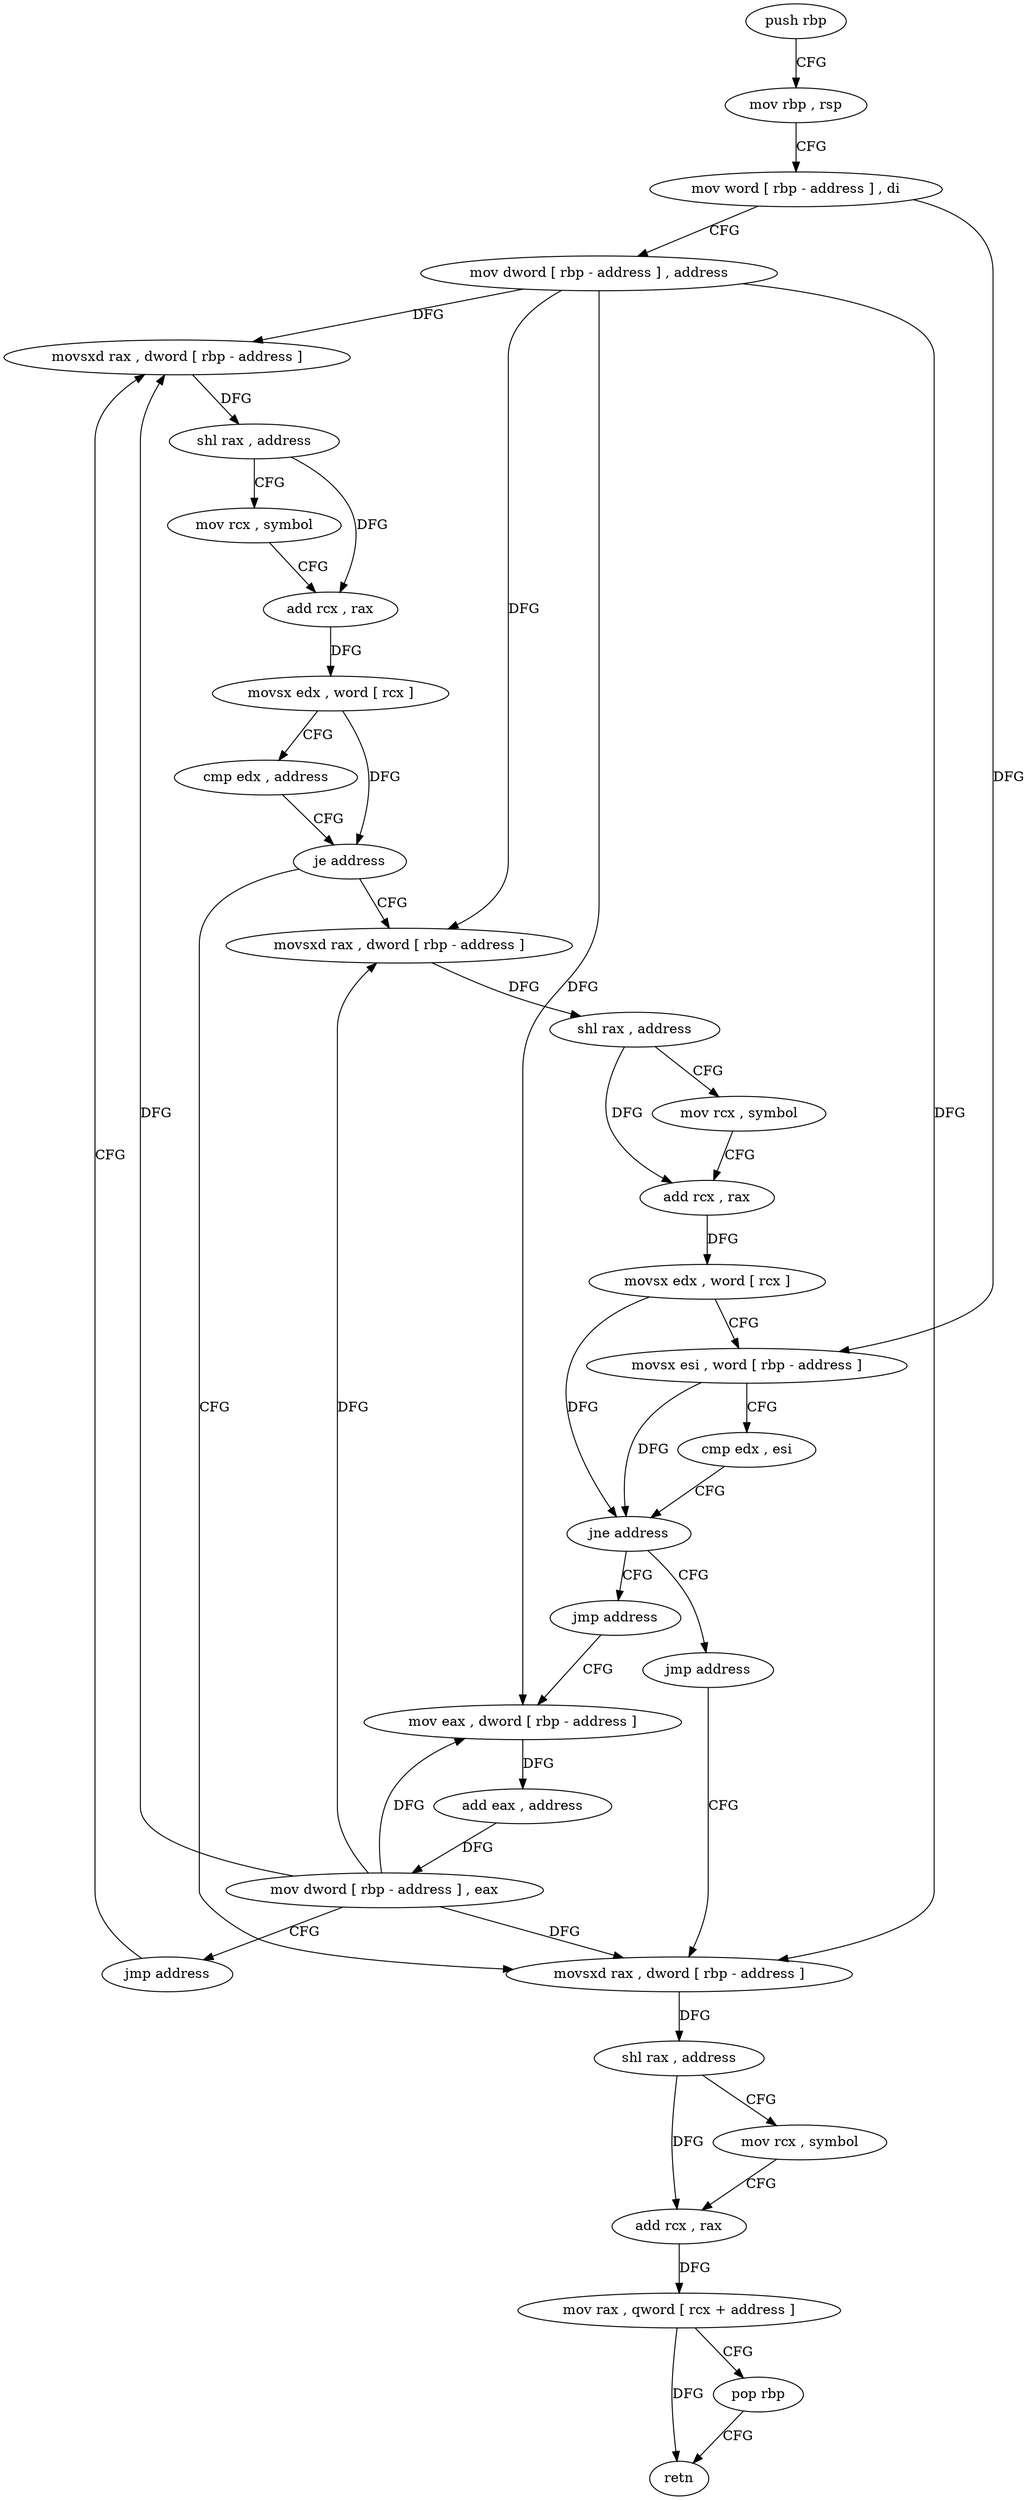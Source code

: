 digraph "func" {
"4236896" [label = "push rbp" ]
"4236897" [label = "mov rbp , rsp" ]
"4236900" [label = "mov word [ rbp - address ] , di" ]
"4236904" [label = "mov dword [ rbp - address ] , address" ]
"4236911" [label = "movsxd rax , dword [ rbp - address ]" ]
"4237004" [label = "movsxd rax , dword [ rbp - address ]" ]
"4237008" [label = "shl rax , address" ]
"4237012" [label = "mov rcx , symbol" ]
"4237022" [label = "add rcx , rax" ]
"4237025" [label = "mov rax , qword [ rcx + address ]" ]
"4237029" [label = "pop rbp" ]
"4237030" [label = "retn" ]
"4236944" [label = "movsxd rax , dword [ rbp - address ]" ]
"4236948" [label = "shl rax , address" ]
"4236952" [label = "mov rcx , symbol" ]
"4236962" [label = "add rcx , rax" ]
"4236965" [label = "movsx edx , word [ rcx ]" ]
"4236968" [label = "movsx esi , word [ rbp - address ]" ]
"4236972" [label = "cmp edx , esi" ]
"4236974" [label = "jne address" ]
"4236985" [label = "jmp address" ]
"4236980" [label = "jmp address" ]
"4236990" [label = "mov eax , dword [ rbp - address ]" ]
"4236993" [label = "add eax , address" ]
"4236996" [label = "mov dword [ rbp - address ] , eax" ]
"4236999" [label = "jmp address" ]
"4236915" [label = "shl rax , address" ]
"4236919" [label = "mov rcx , symbol" ]
"4236929" [label = "add rcx , rax" ]
"4236932" [label = "movsx edx , word [ rcx ]" ]
"4236935" [label = "cmp edx , address" ]
"4236938" [label = "je address" ]
"4236896" -> "4236897" [ label = "CFG" ]
"4236897" -> "4236900" [ label = "CFG" ]
"4236900" -> "4236904" [ label = "CFG" ]
"4236900" -> "4236968" [ label = "DFG" ]
"4236904" -> "4236911" [ label = "DFG" ]
"4236904" -> "4237004" [ label = "DFG" ]
"4236904" -> "4236944" [ label = "DFG" ]
"4236904" -> "4236990" [ label = "DFG" ]
"4236911" -> "4236915" [ label = "DFG" ]
"4237004" -> "4237008" [ label = "DFG" ]
"4237008" -> "4237012" [ label = "CFG" ]
"4237008" -> "4237022" [ label = "DFG" ]
"4237012" -> "4237022" [ label = "CFG" ]
"4237022" -> "4237025" [ label = "DFG" ]
"4237025" -> "4237029" [ label = "CFG" ]
"4237025" -> "4237030" [ label = "DFG" ]
"4237029" -> "4237030" [ label = "CFG" ]
"4236944" -> "4236948" [ label = "DFG" ]
"4236948" -> "4236952" [ label = "CFG" ]
"4236948" -> "4236962" [ label = "DFG" ]
"4236952" -> "4236962" [ label = "CFG" ]
"4236962" -> "4236965" [ label = "DFG" ]
"4236965" -> "4236968" [ label = "CFG" ]
"4236965" -> "4236974" [ label = "DFG" ]
"4236968" -> "4236972" [ label = "CFG" ]
"4236968" -> "4236974" [ label = "DFG" ]
"4236972" -> "4236974" [ label = "CFG" ]
"4236974" -> "4236985" [ label = "CFG" ]
"4236974" -> "4236980" [ label = "CFG" ]
"4236985" -> "4236990" [ label = "CFG" ]
"4236980" -> "4237004" [ label = "CFG" ]
"4236990" -> "4236993" [ label = "DFG" ]
"4236993" -> "4236996" [ label = "DFG" ]
"4236996" -> "4236999" [ label = "CFG" ]
"4236996" -> "4236911" [ label = "DFG" ]
"4236996" -> "4237004" [ label = "DFG" ]
"4236996" -> "4236944" [ label = "DFG" ]
"4236996" -> "4236990" [ label = "DFG" ]
"4236999" -> "4236911" [ label = "CFG" ]
"4236915" -> "4236919" [ label = "CFG" ]
"4236915" -> "4236929" [ label = "DFG" ]
"4236919" -> "4236929" [ label = "CFG" ]
"4236929" -> "4236932" [ label = "DFG" ]
"4236932" -> "4236935" [ label = "CFG" ]
"4236932" -> "4236938" [ label = "DFG" ]
"4236935" -> "4236938" [ label = "CFG" ]
"4236938" -> "4237004" [ label = "CFG" ]
"4236938" -> "4236944" [ label = "CFG" ]
}
